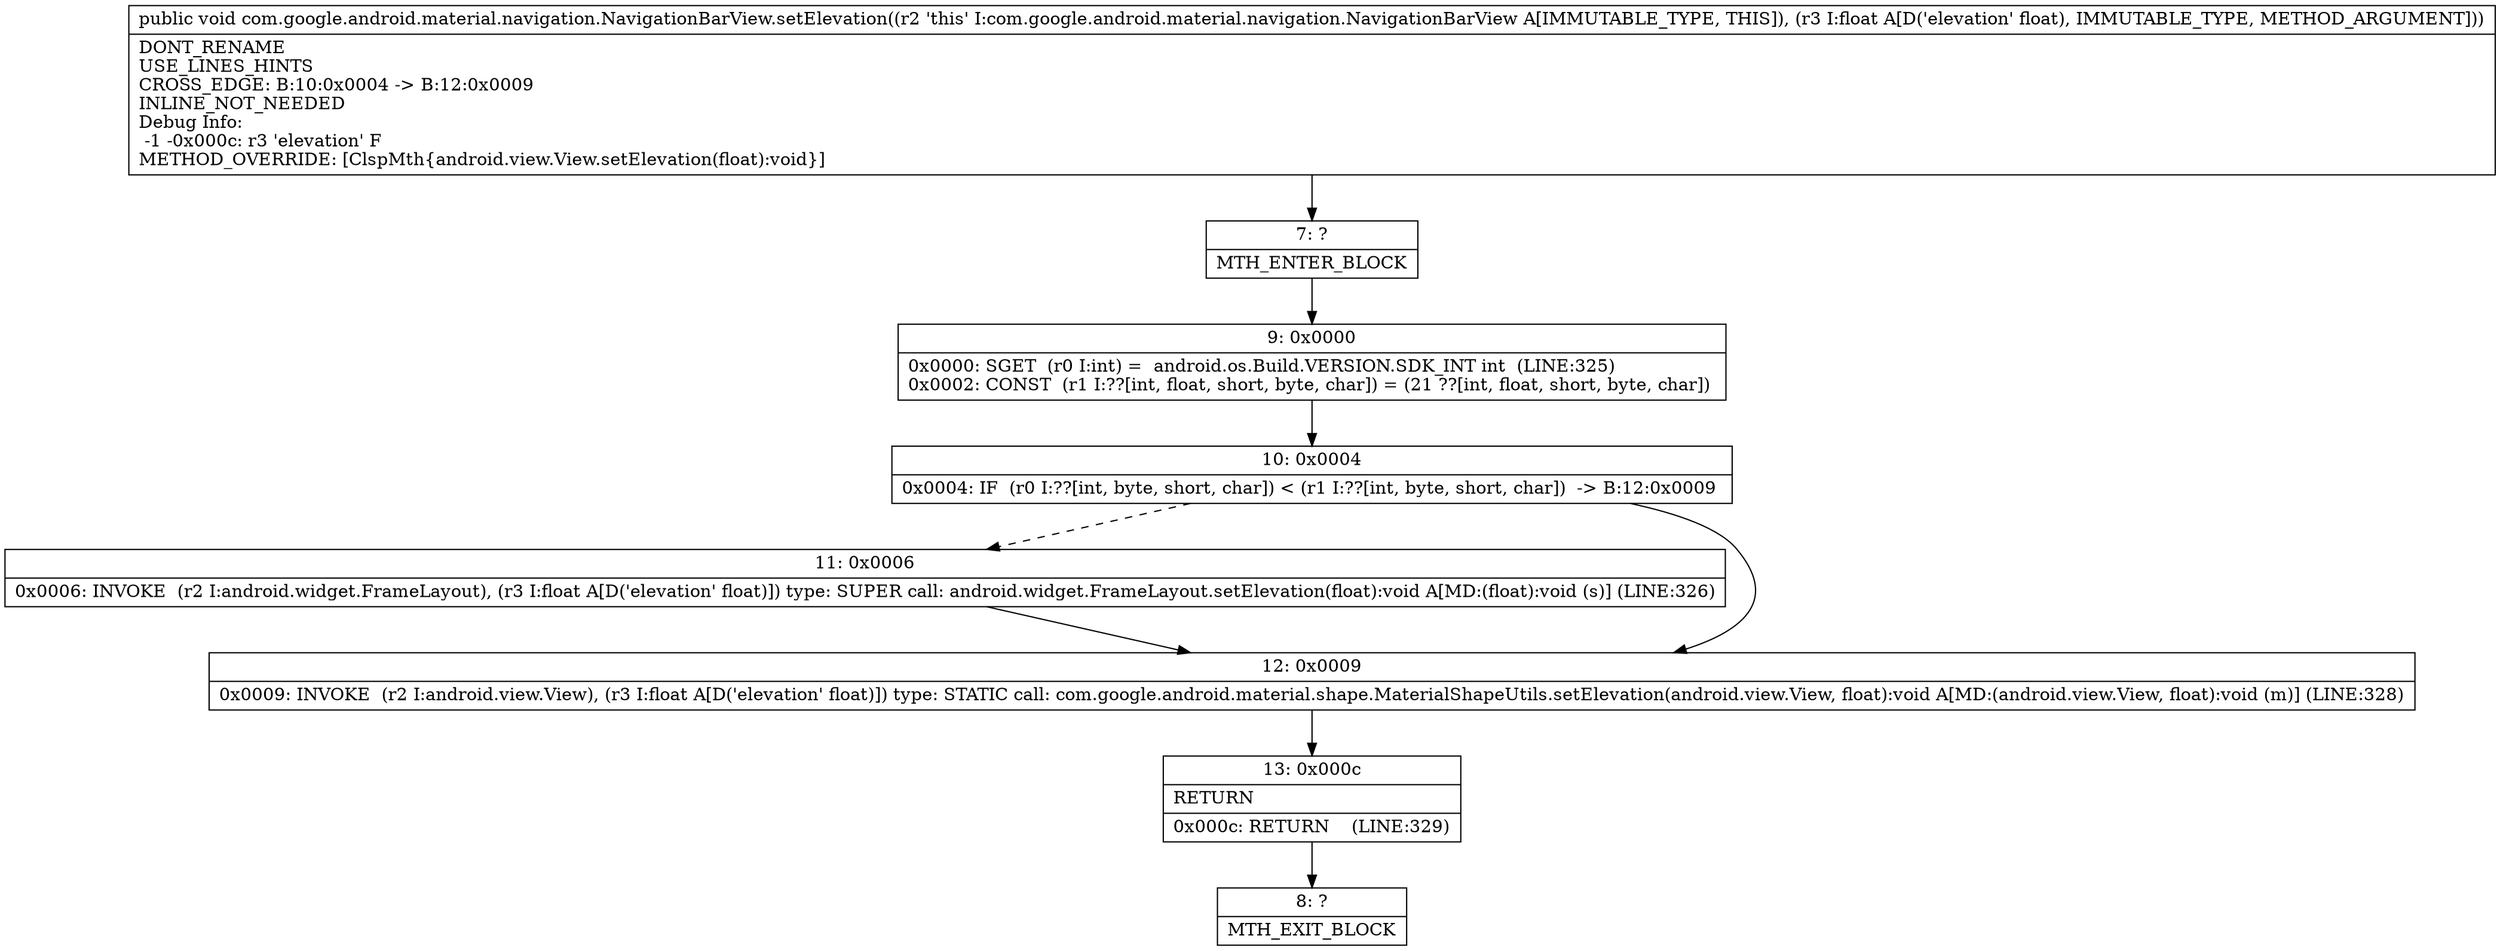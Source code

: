 digraph "CFG forcom.google.android.material.navigation.NavigationBarView.setElevation(F)V" {
Node_7 [shape=record,label="{7\:\ ?|MTH_ENTER_BLOCK\l}"];
Node_9 [shape=record,label="{9\:\ 0x0000|0x0000: SGET  (r0 I:int) =  android.os.Build.VERSION.SDK_INT int  (LINE:325)\l0x0002: CONST  (r1 I:??[int, float, short, byte, char]) = (21 ??[int, float, short, byte, char]) \l}"];
Node_10 [shape=record,label="{10\:\ 0x0004|0x0004: IF  (r0 I:??[int, byte, short, char]) \< (r1 I:??[int, byte, short, char])  \-\> B:12:0x0009 \l}"];
Node_11 [shape=record,label="{11\:\ 0x0006|0x0006: INVOKE  (r2 I:android.widget.FrameLayout), (r3 I:float A[D('elevation' float)]) type: SUPER call: android.widget.FrameLayout.setElevation(float):void A[MD:(float):void (s)] (LINE:326)\l}"];
Node_12 [shape=record,label="{12\:\ 0x0009|0x0009: INVOKE  (r2 I:android.view.View), (r3 I:float A[D('elevation' float)]) type: STATIC call: com.google.android.material.shape.MaterialShapeUtils.setElevation(android.view.View, float):void A[MD:(android.view.View, float):void (m)] (LINE:328)\l}"];
Node_13 [shape=record,label="{13\:\ 0x000c|RETURN\l|0x000c: RETURN    (LINE:329)\l}"];
Node_8 [shape=record,label="{8\:\ ?|MTH_EXIT_BLOCK\l}"];
MethodNode[shape=record,label="{public void com.google.android.material.navigation.NavigationBarView.setElevation((r2 'this' I:com.google.android.material.navigation.NavigationBarView A[IMMUTABLE_TYPE, THIS]), (r3 I:float A[D('elevation' float), IMMUTABLE_TYPE, METHOD_ARGUMENT]))  | DONT_RENAME\lUSE_LINES_HINTS\lCROSS_EDGE: B:10:0x0004 \-\> B:12:0x0009\lINLINE_NOT_NEEDED\lDebug Info:\l  \-1 \-0x000c: r3 'elevation' F\lMETHOD_OVERRIDE: [ClspMth\{android.view.View.setElevation(float):void\}]\l}"];
MethodNode -> Node_7;Node_7 -> Node_9;
Node_9 -> Node_10;
Node_10 -> Node_11[style=dashed];
Node_10 -> Node_12;
Node_11 -> Node_12;
Node_12 -> Node_13;
Node_13 -> Node_8;
}

